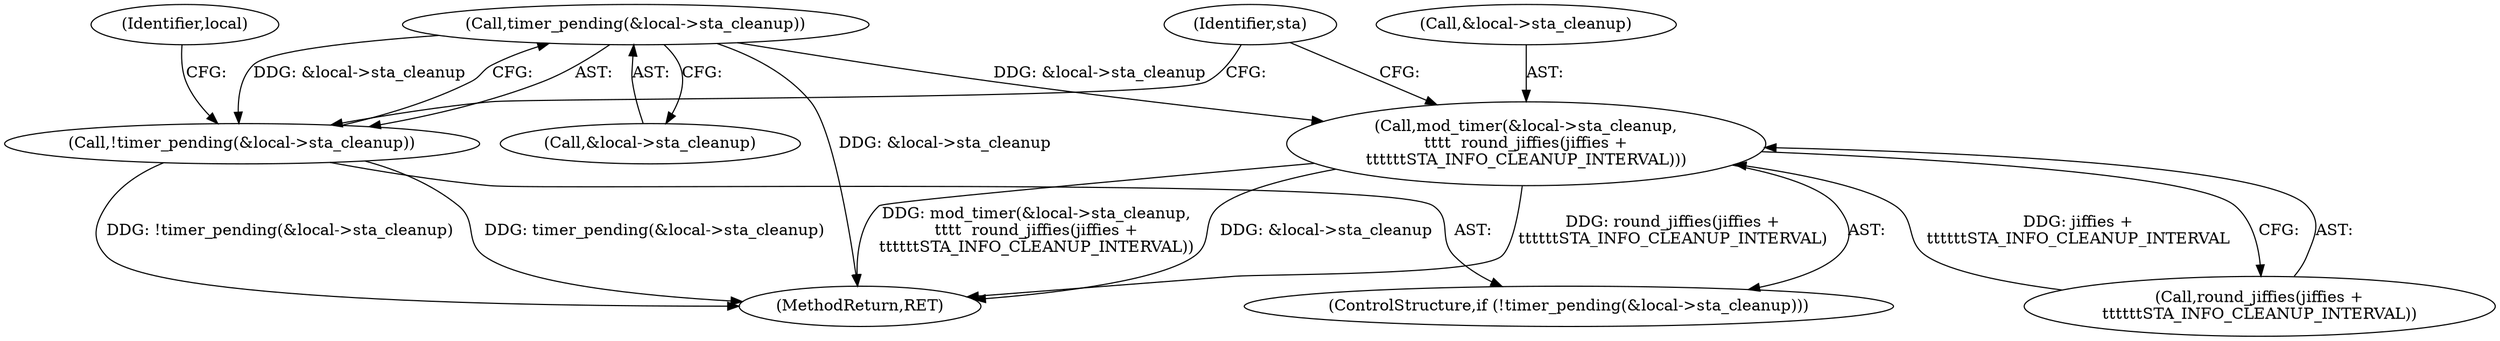 digraph "0_linux_1d147bfa64293b2723c4fec50922168658e613ba_1@pointer" {
"1000297" [label="(Call,timer_pending(&local->sta_cleanup))"];
"1000296" [label="(Call,!timer_pending(&local->sta_cleanup))"];
"1000302" [label="(Call,mod_timer(&local->sta_cleanup,\n\t\t\t\t  round_jiffies(jiffies +\n\t\t\t\t\t\tSTA_INFO_CLEANUP_INTERVAL)))"];
"1000312" [label="(Identifier,sta)"];
"1000303" [label="(Call,&local->sta_cleanup)"];
"1000307" [label="(Call,round_jiffies(jiffies +\n\t\t\t\t\t\tSTA_INFO_CLEANUP_INTERVAL))"];
"1000295" [label="(ControlStructure,if (!timer_pending(&local->sta_cleanup)))"];
"1000298" [label="(Call,&local->sta_cleanup)"];
"1000305" [label="(Identifier,local)"];
"1000334" [label="(MethodReturn,RET)"];
"1000302" [label="(Call,mod_timer(&local->sta_cleanup,\n\t\t\t\t  round_jiffies(jiffies +\n\t\t\t\t\t\tSTA_INFO_CLEANUP_INTERVAL)))"];
"1000297" [label="(Call,timer_pending(&local->sta_cleanup))"];
"1000296" [label="(Call,!timer_pending(&local->sta_cleanup))"];
"1000297" -> "1000296"  [label="AST: "];
"1000297" -> "1000298"  [label="CFG: "];
"1000298" -> "1000297"  [label="AST: "];
"1000296" -> "1000297"  [label="CFG: "];
"1000297" -> "1000334"  [label="DDG: &local->sta_cleanup"];
"1000297" -> "1000296"  [label="DDG: &local->sta_cleanup"];
"1000297" -> "1000302"  [label="DDG: &local->sta_cleanup"];
"1000296" -> "1000295"  [label="AST: "];
"1000305" -> "1000296"  [label="CFG: "];
"1000312" -> "1000296"  [label="CFG: "];
"1000296" -> "1000334"  [label="DDG: timer_pending(&local->sta_cleanup)"];
"1000296" -> "1000334"  [label="DDG: !timer_pending(&local->sta_cleanup)"];
"1000302" -> "1000295"  [label="AST: "];
"1000302" -> "1000307"  [label="CFG: "];
"1000303" -> "1000302"  [label="AST: "];
"1000307" -> "1000302"  [label="AST: "];
"1000312" -> "1000302"  [label="CFG: "];
"1000302" -> "1000334"  [label="DDG: mod_timer(&local->sta_cleanup,\n\t\t\t\t  round_jiffies(jiffies +\n\t\t\t\t\t\tSTA_INFO_CLEANUP_INTERVAL))"];
"1000302" -> "1000334"  [label="DDG: &local->sta_cleanup"];
"1000302" -> "1000334"  [label="DDG: round_jiffies(jiffies +\n\t\t\t\t\t\tSTA_INFO_CLEANUP_INTERVAL)"];
"1000307" -> "1000302"  [label="DDG: jiffies +\n\t\t\t\t\t\tSTA_INFO_CLEANUP_INTERVAL"];
}
